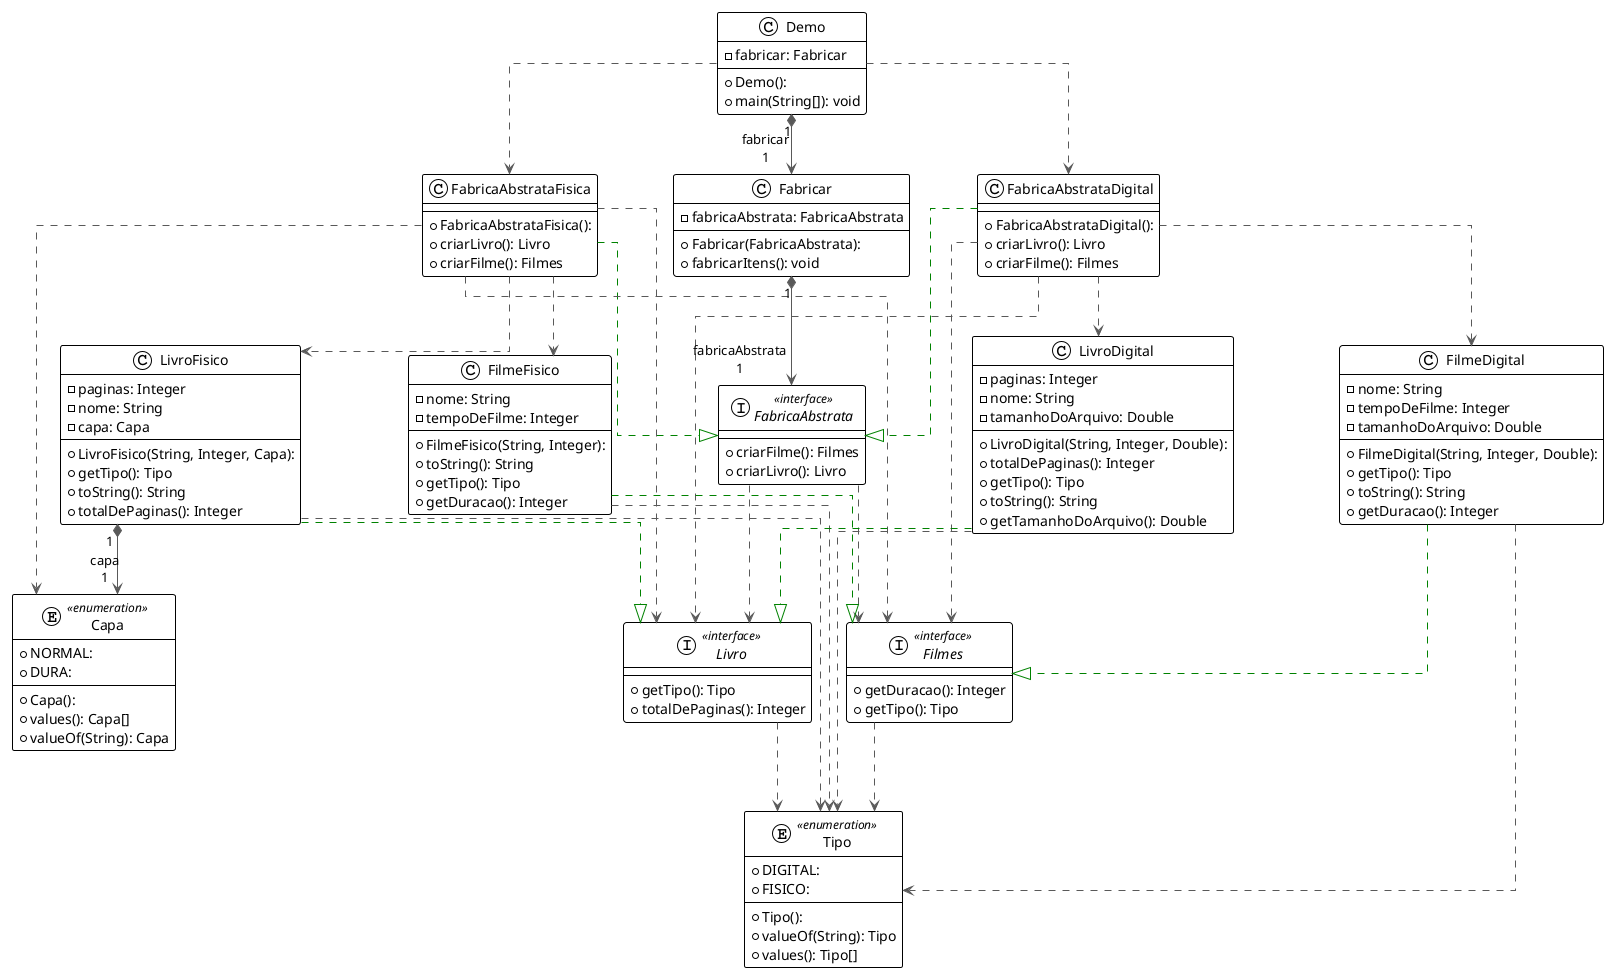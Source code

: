 @startuml

!theme plain
top to bottom direction
skinparam linetype ortho

enum Capa << enumeration >> {
  + Capa(): 
  + NORMAL: 
  + DURA: 
  + values(): Capa[]
  + valueOf(String): Capa
}
class Demo {
  + Demo(): 
  - fabricar: Fabricar
  + main(String[]): void
}
interface FabricaAbstrata << interface >> {
  + criarFilme(): Filmes
  + criarLivro(): Livro
}
class FabricaAbstrataDigital {
  + FabricaAbstrataDigital(): 
  + criarLivro(): Livro
  + criarFilme(): Filmes
}
class FabricaAbstrataFisica {
  + FabricaAbstrataFisica(): 
  + criarLivro(): Livro
  + criarFilme(): Filmes
}
class Fabricar {
  + Fabricar(FabricaAbstrata): 
  - fabricaAbstrata: FabricaAbstrata
  + fabricarItens(): void
}
class FilmeDigital {
  + FilmeDigital(String, Integer, Double): 
  - nome: String
  - tempoDeFilme: Integer
  - tamanhoDoArquivo: Double
  + getTipo(): Tipo
  + toString(): String
  + getDuracao(): Integer
}
class FilmeFisico {
  + FilmeFisico(String, Integer): 
  - nome: String
  - tempoDeFilme: Integer
  + toString(): String
  + getTipo(): Tipo
  + getDuracao(): Integer
}
interface Filmes << interface >> {
  + getDuracao(): Integer
  + getTipo(): Tipo
}
interface Livro << interface >> {
  + getTipo(): Tipo
  + totalDePaginas(): Integer
}
class LivroDigital {
  + LivroDigital(String, Integer, Double): 
  - paginas: Integer
  - nome: String
  - tamanhoDoArquivo: Double
  + totalDePaginas(): Integer
  + getTipo(): Tipo
  + toString(): String
  + getTamanhoDoArquivo(): Double
}
class LivroFisico {
  + LivroFisico(String, Integer, Capa): 
  - paginas: Integer
  - nome: String
  - capa: Capa
  + getTipo(): Tipo
  + toString(): String
  + totalDePaginas(): Integer
}
enum Tipo << enumeration >> {
  + Tipo(): 
  + DIGITAL: 
  + FISICO: 
  + valueOf(String): Tipo
  + values(): Tipo[]
}

Demo                    -[#595959,dashed]->  FabricaAbstrataDigital 
Demo                    -[#595959,dashed]->  FabricaAbstrataFisica  
Demo                   "1" *-[#595959,plain]-> "fabricar\n1" Fabricar               
FabricaAbstrata         -[#595959,dashed]->  Filmes                 
FabricaAbstrata         -[#595959,dashed]->  Livro                  
FabricaAbstrataDigital  -[#008200,dashed]-^  FabricaAbstrata        
FabricaAbstrataDigital  -[#595959,dashed]->  FilmeDigital           
FabricaAbstrataDigital  -[#595959,dashed]->  Filmes                 
FabricaAbstrataDigital  -[#595959,dashed]->  Livro                  
FabricaAbstrataDigital  -[#595959,dashed]->  LivroDigital           
FabricaAbstrataFisica   -[#595959,dashed]->  Capa                   
FabricaAbstrataFisica   -[#008200,dashed]-^  FabricaAbstrata        
FabricaAbstrataFisica   -[#595959,dashed]->  FilmeFisico            
FabricaAbstrataFisica   -[#595959,dashed]->  Filmes                 
FabricaAbstrataFisica   -[#595959,dashed]->  Livro                  
FabricaAbstrataFisica   -[#595959,dashed]->  LivroFisico            
Fabricar               "1" *-[#595959,plain]-> "fabricaAbstrata\n1" FabricaAbstrata        
FilmeDigital            -[#008200,dashed]-^  Filmes                 
FilmeDigital            -[#595959,dashed]->  Tipo                   
FilmeFisico             -[#008200,dashed]-^  Filmes                 
FilmeFisico             -[#595959,dashed]->  Tipo                   
Filmes                  -[#595959,dashed]->  Tipo                   
Livro                   -[#595959,dashed]->  Tipo                   
LivroDigital            -[#008200,dashed]-^  Livro                  
LivroDigital            -[#595959,dashed]->  Tipo                   
LivroFisico            "1" *-[#595959,plain]-> "capa\n1" Capa                   
LivroFisico             -[#008200,dashed]-^  Livro                  
LivroFisico             -[#595959,dashed]->  Tipo                   
@enduml
